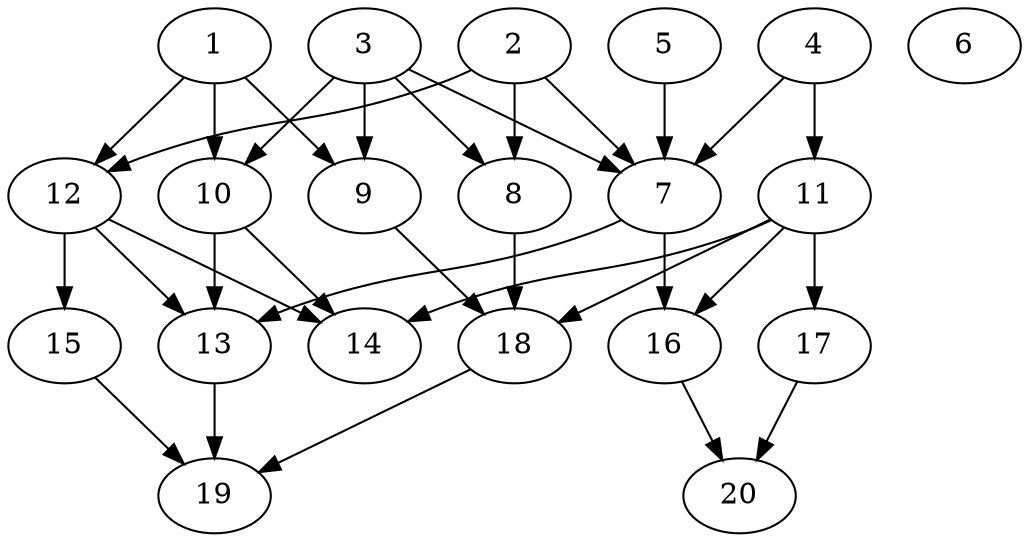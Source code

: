 // DAG automatically generated by daggen at Thu Oct  3 13:58:43 2019
// ./daggen --dot -n 20 --ccr 0.3 --fat 0.7 --regular 0.7 --density 0.6 --mindata 5242880 --maxdata 52428800 
digraph G {
  1 [size="84992000", alpha="0.05", expect_size="25497600"] 
  1 -> 9 [size ="25497600"]
  1 -> 10 [size ="25497600"]
  1 -> 12 [size ="25497600"]
  2 [size="129518933", alpha="0.19", expect_size="38855680"] 
  2 -> 7 [size ="38855680"]
  2 -> 8 [size ="38855680"]
  2 -> 12 [size ="38855680"]
  3 [size="153811627", alpha="0.20", expect_size="46143488"] 
  3 -> 7 [size ="46143488"]
  3 -> 8 [size ="46143488"]
  3 -> 9 [size ="46143488"]
  3 -> 10 [size ="46143488"]
  4 [size="74574507", alpha="0.12", expect_size="22372352"] 
  4 -> 7 [size ="22372352"]
  4 -> 11 [size ="22372352"]
  5 [size="167386453", alpha="0.05", expect_size="50215936"] 
  5 -> 7 [size ="50215936"]
  6 [size="91207680", alpha="0.15", expect_size="27362304"] 
  7 [size="123975680", alpha="0.04", expect_size="37192704"] 
  7 -> 13 [size ="37192704"]
  7 -> 16 [size ="37192704"]
  8 [size="58821973", alpha="0.01", expect_size="17646592"] 
  8 -> 18 [size ="17646592"]
  9 [size="25552213", alpha="0.15", expect_size="7665664"] 
  9 -> 18 [size ="7665664"]
  10 [size="66911573", alpha="0.18", expect_size="20073472"] 
  10 -> 13 [size ="20073472"]
  10 -> 14 [size ="20073472"]
  11 [size="168239787", alpha="0.18", expect_size="50471936"] 
  11 -> 14 [size ="50471936"]
  11 -> 16 [size ="50471936"]
  11 -> 17 [size ="50471936"]
  11 -> 18 [size ="50471936"]
  12 [size="52903253", alpha="0.05", expect_size="15870976"] 
  12 -> 13 [size ="15870976"]
  12 -> 14 [size ="15870976"]
  12 -> 15 [size ="15870976"]
  13 [size="42588160", alpha="0.14", expect_size="12776448"] 
  13 -> 19 [size ="12776448"]
  14 [size="41714347", alpha="0.15", expect_size="12514304"] 
  15 [size="134952960", alpha="0.01", expect_size="40485888"] 
  15 -> 19 [size ="40485888"]
  16 [size="17930240", alpha="0.07", expect_size="5379072"] 
  16 -> 20 [size ="5379072"]
  17 [size="139776000", alpha="0.13", expect_size="41932800"] 
  17 -> 20 [size ="41932800"]
  18 [size="167823360", alpha="0.05", expect_size="50347008"] 
  18 -> 19 [size ="50347008"]
  19 [size="21787307", alpha="0.17", expect_size="6536192"] 
  20 [size="142257493", alpha="0.15", expect_size="42677248"] 
}
